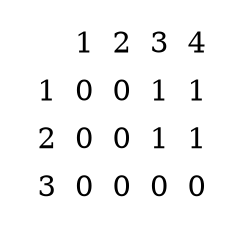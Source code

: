 graph matrix_13 {
	node [shape=none]
	tab [label=<<TABLE color="white"><TR><TD color="white"></TD><TD color="white">1</TD><TD color="white">2</TD><TD color="white">3</TD><TD color="white">4</TD></TR><TR><TD color="white">1</TD><TD>0</TD><TD>0</TD><TD>1</TD><TD>1</TD></TR><TR><TD color="white">2</TD><TD>0</TD><TD>0</TD><TD>1</TD><TD>1</TD></TR><TR><TD color="white">3</TD><TD>0</TD><TD>0</TD><TD>0</TD><TD>0</TD></TR></TABLE>>]
}
